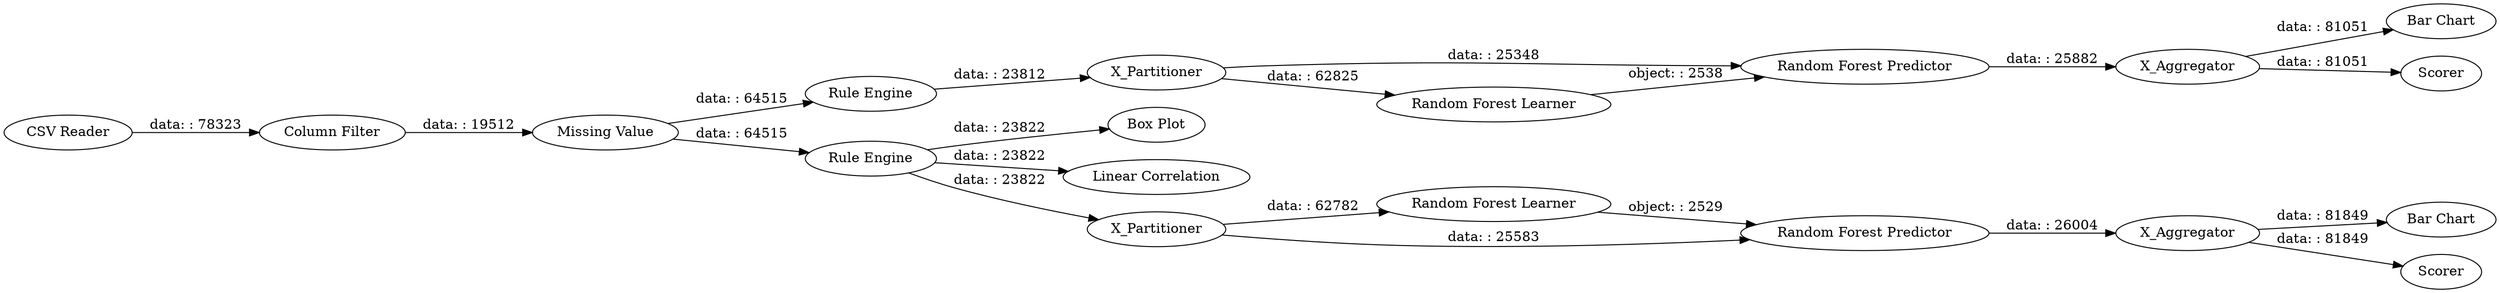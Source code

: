 digraph {
	"6846101637526127456_34" [label="Bar Chart"]
	"6846101637526127456_23" [label="Bar Chart"]
	"6846101637526127456_27" [label="Rule Engine"]
	"6846101637526127456_28" [label=X_Partitioner]
	"6846101637526127456_21" [label=X_Aggregator]
	"6846101637526127456_22" [label=Scorer]
	"6846101637526127456_19" [label="Random Forest Learner"]
	"6846101637526127456_14" [label="CSV Reader"]
	"6846101637526127456_24" [label="Box Plot"]
	"6846101637526127456_25" [label="Linear Correlation"]
	"6846101637526127456_20" [label="Random Forest Predictor"]
	"6846101637526127456_33" [label=Scorer]
	"6846101637526127456_31" [label="Random Forest Predictor"]
	"6846101637526127456_17" [label="Rule Engine"]
	"6846101637526127456_18" [label=X_Partitioner]
	"6846101637526127456_30" [label="Random Forest Learner"]
	"6846101637526127456_16" [label="Missing Value"]
	"6846101637526127456_32" [label=X_Aggregator]
	"6846101637526127456_15" [label="Column Filter"]
	"6846101637526127456_21" -> "6846101637526127456_23" [label="data: : 81849"]
	"6846101637526127456_16" -> "6846101637526127456_27" [label="data: : 64515"]
	"6846101637526127456_30" -> "6846101637526127456_31" [label="object: : 2538"]
	"6846101637526127456_31" -> "6846101637526127456_32" [label="data: : 25882"]
	"6846101637526127456_17" -> "6846101637526127456_18" [label="data: : 23822"]
	"6846101637526127456_18" -> "6846101637526127456_20" [label="data: : 25583"]
	"6846101637526127456_17" -> "6846101637526127456_25" [label="data: : 23822"]
	"6846101637526127456_32" -> "6846101637526127456_34" [label="data: : 81051"]
	"6846101637526127456_20" -> "6846101637526127456_21" [label="data: : 26004"]
	"6846101637526127456_16" -> "6846101637526127456_17" [label="data: : 64515"]
	"6846101637526127456_15" -> "6846101637526127456_16" [label="data: : 19512"]
	"6846101637526127456_27" -> "6846101637526127456_28" [label="data: : 23812"]
	"6846101637526127456_28" -> "6846101637526127456_31" [label="data: : 25348"]
	"6846101637526127456_14" -> "6846101637526127456_15" [label="data: : 78323"]
	"6846101637526127456_17" -> "6846101637526127456_24" [label="data: : 23822"]
	"6846101637526127456_19" -> "6846101637526127456_20" [label="object: : 2529"]
	"6846101637526127456_28" -> "6846101637526127456_30" [label="data: : 62825"]
	"6846101637526127456_21" -> "6846101637526127456_22" [label="data: : 81849"]
	"6846101637526127456_32" -> "6846101637526127456_33" [label="data: : 81051"]
	"6846101637526127456_18" -> "6846101637526127456_19" [label="data: : 62782"]
	rankdir=LR
}
